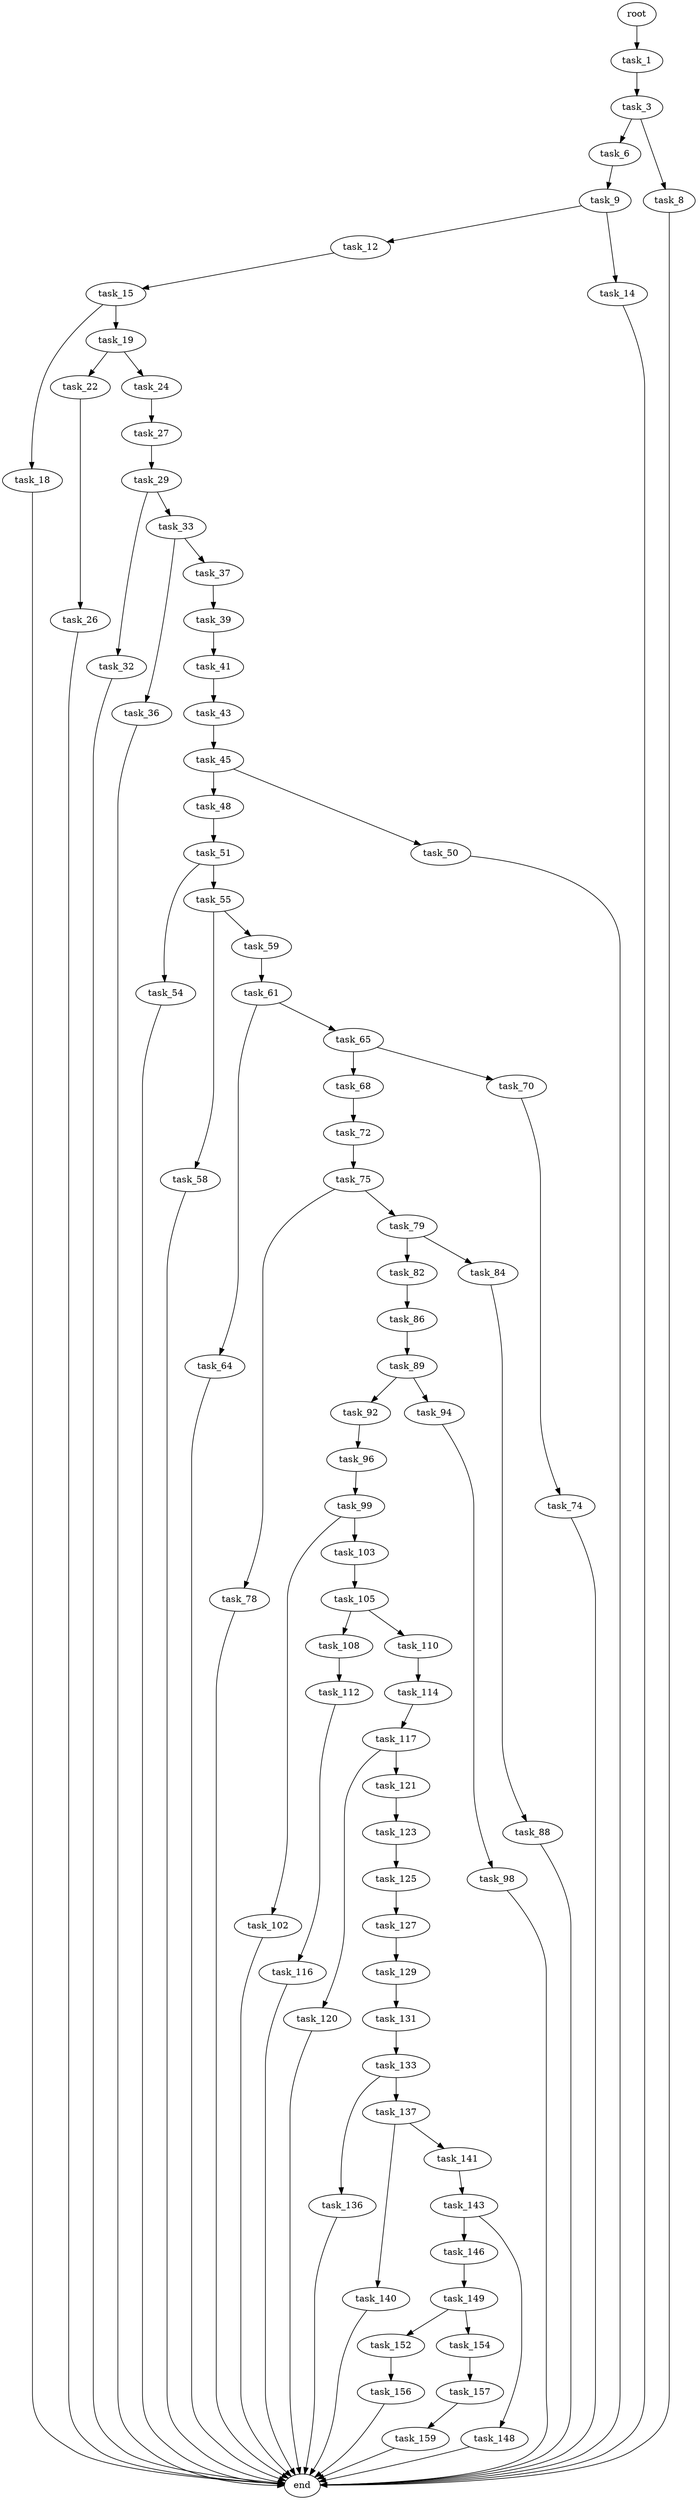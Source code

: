 digraph G {
  root [size="0.000000"];
  task_1 [size="26912545839.000000"];
  task_3 [size="231928233984.000000"];
  task_6 [size="13232356470.000000"];
  task_8 [size="782757789696.000000"];
  task_9 [size="68719476736.000000"];
  end [size="0.000000"];
  task_12 [size="782757789696.000000"];
  task_14 [size="28991029248.000000"];
  task_15 [size="38342249988.000000"];
  task_18 [size="134217728000.000000"];
  task_19 [size="28991029248.000000"];
  task_22 [size="28991029248.000000"];
  task_24 [size="23863864607.000000"];
  task_26 [size="297882592359.000000"];
  task_27 [size="64890523907.000000"];
  task_29 [size="25057953733.000000"];
  task_32 [size="549755813888.000000"];
  task_33 [size="1036621088.000000"];
  task_36 [size="10580716930.000000"];
  task_37 [size="231928233984.000000"];
  task_39 [size="9312382951.000000"];
  task_41 [size="14220378120.000000"];
  task_43 [size="168348480239.000000"];
  task_45 [size="554889749255.000000"];
  task_48 [size="32355427248.000000"];
  task_50 [size="134217728000.000000"];
  task_51 [size="782757789696.000000"];
  task_54 [size="782757789696.000000"];
  task_55 [size="1120228636107.000000"];
  task_58 [size="8589934592.000000"];
  task_59 [size="134217728000.000000"];
  task_61 [size="24072836116.000000"];
  task_64 [size="167180387791.000000"];
  task_65 [size="782757789696.000000"];
  task_68 [size="5715452418.000000"];
  task_70 [size="368293445632.000000"];
  task_72 [size="147344867228.000000"];
  task_74 [size="156336068381.000000"];
  task_75 [size="782757789696.000000"];
  task_78 [size="68719476736.000000"];
  task_79 [size="68719476736.000000"];
  task_82 [size="24847099510.000000"];
  task_84 [size="28991029248.000000"];
  task_86 [size="392673826581.000000"];
  task_88 [size="153498072839.000000"];
  task_89 [size="100973310924.000000"];
  task_92 [size="68719476736.000000"];
  task_94 [size="996661916413.000000"];
  task_96 [size="68719476736.000000"];
  task_98 [size="2205907502.000000"];
  task_99 [size="31504867592.000000"];
  task_102 [size="23630854566.000000"];
  task_103 [size="119087980056.000000"];
  task_105 [size="497279619454.000000"];
  task_108 [size="8589934592.000000"];
  task_110 [size="467206407484.000000"];
  task_112 [size="1547995276.000000"];
  task_114 [size="782757789696.000000"];
  task_116 [size="231928233984.000000"];
  task_117 [size="31725204396.000000"];
  task_120 [size="4411013182.000000"];
  task_121 [size="28991029248.000000"];
  task_123 [size="11694790104.000000"];
  task_125 [size="2747911368.000000"];
  task_127 [size="144397085647.000000"];
  task_129 [size="28991029248.000000"];
  task_131 [size="28991029248.000000"];
  task_133 [size="478185974973.000000"];
  task_136 [size="9102007247.000000"];
  task_137 [size="659001926596.000000"];
  task_140 [size="7665129770.000000"];
  task_141 [size="26230915120.000000"];
  task_143 [size="231928233984.000000"];
  task_146 [size="6655293362.000000"];
  task_148 [size="28294575734.000000"];
  task_149 [size="84759056776.000000"];
  task_152 [size="3935646860.000000"];
  task_154 [size="577208636472.000000"];
  task_156 [size="5645141366.000000"];
  task_157 [size="30097261366.000000"];
  task_159 [size="17107176370.000000"];

  root -> task_1 [size="1.000000"];
  task_1 -> task_3 [size="33554432.000000"];
  task_3 -> task_6 [size="301989888.000000"];
  task_3 -> task_8 [size="301989888.000000"];
  task_6 -> task_9 [size="33554432.000000"];
  task_8 -> end [size="1.000000"];
  task_9 -> task_12 [size="134217728.000000"];
  task_9 -> task_14 [size="134217728.000000"];
  task_12 -> task_15 [size="679477248.000000"];
  task_14 -> end [size="1.000000"];
  task_15 -> task_18 [size="679477248.000000"];
  task_15 -> task_19 [size="679477248.000000"];
  task_18 -> end [size="1.000000"];
  task_19 -> task_22 [size="75497472.000000"];
  task_19 -> task_24 [size="75497472.000000"];
  task_22 -> task_26 [size="75497472.000000"];
  task_24 -> task_27 [size="679477248.000000"];
  task_26 -> end [size="1.000000"];
  task_27 -> task_29 [size="75497472.000000"];
  task_29 -> task_32 [size="411041792.000000"];
  task_29 -> task_33 [size="411041792.000000"];
  task_32 -> end [size="1.000000"];
  task_33 -> task_36 [size="75497472.000000"];
  task_33 -> task_37 [size="75497472.000000"];
  task_36 -> end [size="1.000000"];
  task_37 -> task_39 [size="301989888.000000"];
  task_39 -> task_41 [size="33554432.000000"];
  task_41 -> task_43 [size="33554432.000000"];
  task_43 -> task_45 [size="301989888.000000"];
  task_45 -> task_48 [size="679477248.000000"];
  task_45 -> task_50 [size="679477248.000000"];
  task_48 -> task_51 [size="536870912.000000"];
  task_50 -> end [size="1.000000"];
  task_51 -> task_54 [size="679477248.000000"];
  task_51 -> task_55 [size="679477248.000000"];
  task_54 -> end [size="1.000000"];
  task_55 -> task_58 [size="679477248.000000"];
  task_55 -> task_59 [size="679477248.000000"];
  task_58 -> end [size="1.000000"];
  task_59 -> task_61 [size="209715200.000000"];
  task_61 -> task_64 [size="75497472.000000"];
  task_61 -> task_65 [size="75497472.000000"];
  task_64 -> end [size="1.000000"];
  task_65 -> task_68 [size="679477248.000000"];
  task_65 -> task_70 [size="679477248.000000"];
  task_68 -> task_72 [size="209715200.000000"];
  task_70 -> task_74 [size="411041792.000000"];
  task_72 -> task_75 [size="536870912.000000"];
  task_74 -> end [size="1.000000"];
  task_75 -> task_78 [size="679477248.000000"];
  task_75 -> task_79 [size="679477248.000000"];
  task_78 -> end [size="1.000000"];
  task_79 -> task_82 [size="134217728.000000"];
  task_79 -> task_84 [size="134217728.000000"];
  task_82 -> task_86 [size="411041792.000000"];
  task_84 -> task_88 [size="75497472.000000"];
  task_86 -> task_89 [size="301989888.000000"];
  task_88 -> end [size="1.000000"];
  task_89 -> task_92 [size="134217728.000000"];
  task_89 -> task_94 [size="134217728.000000"];
  task_92 -> task_96 [size="134217728.000000"];
  task_94 -> task_98 [size="679477248.000000"];
  task_96 -> task_99 [size="134217728.000000"];
  task_98 -> end [size="1.000000"];
  task_99 -> task_102 [size="75497472.000000"];
  task_99 -> task_103 [size="75497472.000000"];
  task_102 -> end [size="1.000000"];
  task_103 -> task_105 [size="134217728.000000"];
  task_105 -> task_108 [size="679477248.000000"];
  task_105 -> task_110 [size="679477248.000000"];
  task_108 -> task_112 [size="33554432.000000"];
  task_110 -> task_114 [size="838860800.000000"];
  task_112 -> task_116 [size="33554432.000000"];
  task_114 -> task_117 [size="679477248.000000"];
  task_116 -> end [size="1.000000"];
  task_117 -> task_120 [size="536870912.000000"];
  task_117 -> task_121 [size="536870912.000000"];
  task_120 -> end [size="1.000000"];
  task_121 -> task_123 [size="75497472.000000"];
  task_123 -> task_125 [size="536870912.000000"];
  task_125 -> task_127 [size="75497472.000000"];
  task_127 -> task_129 [size="411041792.000000"];
  task_129 -> task_131 [size="75497472.000000"];
  task_131 -> task_133 [size="75497472.000000"];
  task_133 -> task_136 [size="301989888.000000"];
  task_133 -> task_137 [size="301989888.000000"];
  task_136 -> end [size="1.000000"];
  task_137 -> task_140 [size="536870912.000000"];
  task_137 -> task_141 [size="536870912.000000"];
  task_140 -> end [size="1.000000"];
  task_141 -> task_143 [size="33554432.000000"];
  task_143 -> task_146 [size="301989888.000000"];
  task_143 -> task_148 [size="301989888.000000"];
  task_146 -> task_149 [size="33554432.000000"];
  task_148 -> end [size="1.000000"];
  task_149 -> task_152 [size="301989888.000000"];
  task_149 -> task_154 [size="301989888.000000"];
  task_152 -> task_156 [size="134217728.000000"];
  task_154 -> task_157 [size="536870912.000000"];
  task_156 -> end [size="1.000000"];
  task_157 -> task_159 [size="838860800.000000"];
  task_159 -> end [size="1.000000"];
}
